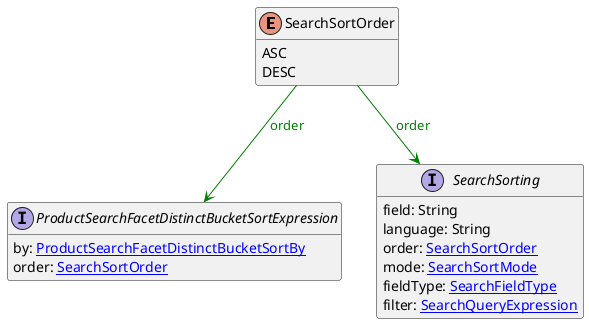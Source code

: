 @startuml

hide methods
enum SearchSortOrder {
    ASC
    DESC
}
interface ProductSearchFacetDistinctBucketSortExpression [[ProductSearchFacetDistinctBucketSortExpression.svg]]  {
    by: [[ProductSearchFacetDistinctBucketSortBy.svg ProductSearchFacetDistinctBucketSortBy]]
    order: [[SearchSortOrder.svg SearchSortOrder]]
}
interface SearchSorting [[SearchSorting.svg]]  {
    field: String
    language: String
    order: [[SearchSortOrder.svg SearchSortOrder]]
    mode: [[SearchSortMode.svg SearchSortMode]]
    fieldType: [[SearchFieldType.svg SearchFieldType]]
    filter: [[SearchQueryExpression.svg SearchQueryExpression]]
}
SearchSortOrder --> ProductSearchFacetDistinctBucketSortExpression #green;text:green : "order"
SearchSortOrder --> SearchSorting #green;text:green : "order"
@enduml
